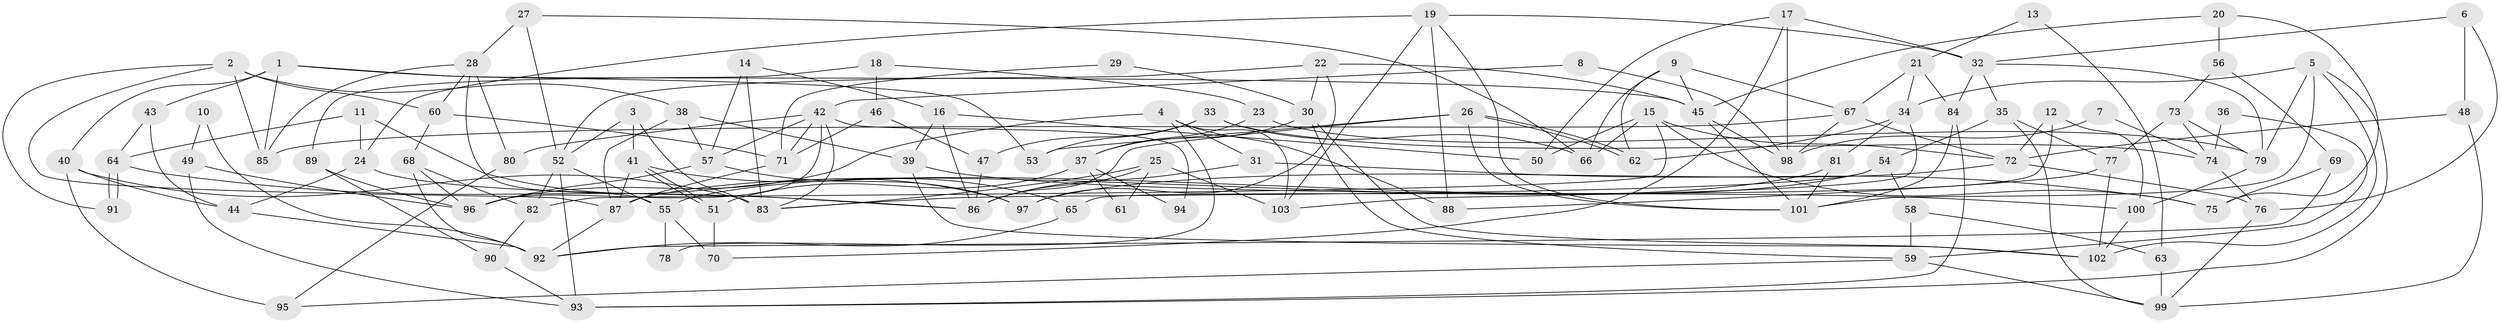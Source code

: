 // coarse degree distribution, {7: 0.1111111111111111, 5: 0.16666666666666666, 3: 0.2777777777777778, 4: 0.18055555555555555, 2: 0.08333333333333333, 8: 0.05555555555555555, 11: 0.013888888888888888, 6: 0.08333333333333333, 9: 0.013888888888888888, 10: 0.013888888888888888}
// Generated by graph-tools (version 1.1) at 2025/18/03/04/25 18:18:47]
// undirected, 103 vertices, 206 edges
graph export_dot {
graph [start="1"]
  node [color=gray90,style=filled];
  1;
  2;
  3;
  4;
  5;
  6;
  7;
  8;
  9;
  10;
  11;
  12;
  13;
  14;
  15;
  16;
  17;
  18;
  19;
  20;
  21;
  22;
  23;
  24;
  25;
  26;
  27;
  28;
  29;
  30;
  31;
  32;
  33;
  34;
  35;
  36;
  37;
  38;
  39;
  40;
  41;
  42;
  43;
  44;
  45;
  46;
  47;
  48;
  49;
  50;
  51;
  52;
  53;
  54;
  55;
  56;
  57;
  58;
  59;
  60;
  61;
  62;
  63;
  64;
  65;
  66;
  67;
  68;
  69;
  70;
  71;
  72;
  73;
  74;
  75;
  76;
  77;
  78;
  79;
  80;
  81;
  82;
  83;
  84;
  85;
  86;
  87;
  88;
  89;
  90;
  91;
  92;
  93;
  94;
  95;
  96;
  97;
  98;
  99;
  100;
  101;
  102;
  103;
  1 -- 85;
  1 -- 45;
  1 -- 40;
  1 -- 43;
  1 -- 53;
  2 -- 87;
  2 -- 38;
  2 -- 60;
  2 -- 85;
  2 -- 91;
  3 -- 83;
  3 -- 52;
  3 -- 41;
  4 -- 31;
  4 -- 103;
  4 -- 78;
  4 -- 88;
  4 -- 96;
  5 -- 93;
  5 -- 101;
  5 -- 34;
  5 -- 79;
  5 -- 102;
  6 -- 76;
  6 -- 32;
  6 -- 48;
  7 -- 98;
  7 -- 74;
  8 -- 42;
  8 -- 98;
  9 -- 62;
  9 -- 45;
  9 -- 66;
  9 -- 67;
  10 -- 92;
  10 -- 49;
  11 -- 64;
  11 -- 24;
  11 -- 97;
  12 -- 65;
  12 -- 100;
  12 -- 72;
  13 -- 63;
  13 -- 21;
  14 -- 57;
  14 -- 16;
  14 -- 83;
  15 -- 72;
  15 -- 66;
  15 -- 50;
  15 -- 75;
  15 -- 82;
  16 -- 39;
  16 -- 86;
  16 -- 50;
  17 -- 32;
  17 -- 50;
  17 -- 70;
  17 -- 98;
  18 -- 23;
  18 -- 46;
  18 -- 89;
  19 -- 101;
  19 -- 88;
  19 -- 24;
  19 -- 32;
  19 -- 103;
  20 -- 75;
  20 -- 45;
  20 -- 56;
  21 -- 67;
  21 -- 34;
  21 -- 84;
  22 -- 45;
  22 -- 97;
  22 -- 30;
  22 -- 52;
  23 -- 79;
  23 -- 37;
  24 -- 44;
  24 -- 86;
  25 -- 83;
  25 -- 86;
  25 -- 61;
  25 -- 103;
  26 -- 62;
  26 -- 62;
  26 -- 86;
  26 -- 53;
  26 -- 101;
  27 -- 52;
  27 -- 28;
  27 -- 66;
  28 -- 60;
  28 -- 85;
  28 -- 55;
  28 -- 80;
  29 -- 71;
  29 -- 30;
  30 -- 102;
  30 -- 37;
  30 -- 59;
  31 -- 75;
  31 -- 86;
  32 -- 79;
  32 -- 35;
  32 -- 84;
  33 -- 66;
  33 -- 53;
  33 -- 47;
  33 -- 74;
  34 -- 103;
  34 -- 62;
  34 -- 81;
  35 -- 54;
  35 -- 77;
  35 -- 99;
  36 -- 74;
  36 -- 59;
  37 -- 51;
  37 -- 61;
  37 -- 94;
  38 -- 57;
  38 -- 87;
  38 -- 39;
  39 -- 102;
  39 -- 100;
  40 -- 95;
  40 -- 44;
  40 -- 83;
  41 -- 51;
  41 -- 51;
  41 -- 65;
  41 -- 87;
  42 -- 96;
  42 -- 83;
  42 -- 57;
  42 -- 71;
  42 -- 80;
  42 -- 94;
  43 -- 44;
  43 -- 64;
  44 -- 92;
  45 -- 98;
  45 -- 101;
  46 -- 71;
  46 -- 47;
  47 -- 86;
  48 -- 72;
  48 -- 99;
  49 -- 96;
  49 -- 93;
  51 -- 70;
  52 -- 82;
  52 -- 55;
  52 -- 93;
  54 -- 55;
  54 -- 83;
  54 -- 58;
  55 -- 70;
  55 -- 78;
  56 -- 73;
  56 -- 69;
  57 -- 96;
  57 -- 97;
  58 -- 59;
  58 -- 63;
  59 -- 99;
  59 -- 95;
  60 -- 71;
  60 -- 68;
  63 -- 99;
  64 -- 91;
  64 -- 91;
  64 -- 86;
  65 -- 92;
  67 -- 72;
  67 -- 85;
  67 -- 98;
  68 -- 96;
  68 -- 82;
  68 -- 92;
  69 -- 92;
  69 -- 75;
  71 -- 87;
  72 -- 97;
  72 -- 76;
  73 -- 74;
  73 -- 79;
  73 -- 77;
  74 -- 76;
  76 -- 99;
  77 -- 88;
  77 -- 102;
  79 -- 100;
  80 -- 95;
  81 -- 101;
  81 -- 87;
  82 -- 90;
  84 -- 93;
  84 -- 101;
  87 -- 92;
  89 -- 90;
  89 -- 96;
  90 -- 93;
  100 -- 102;
}
